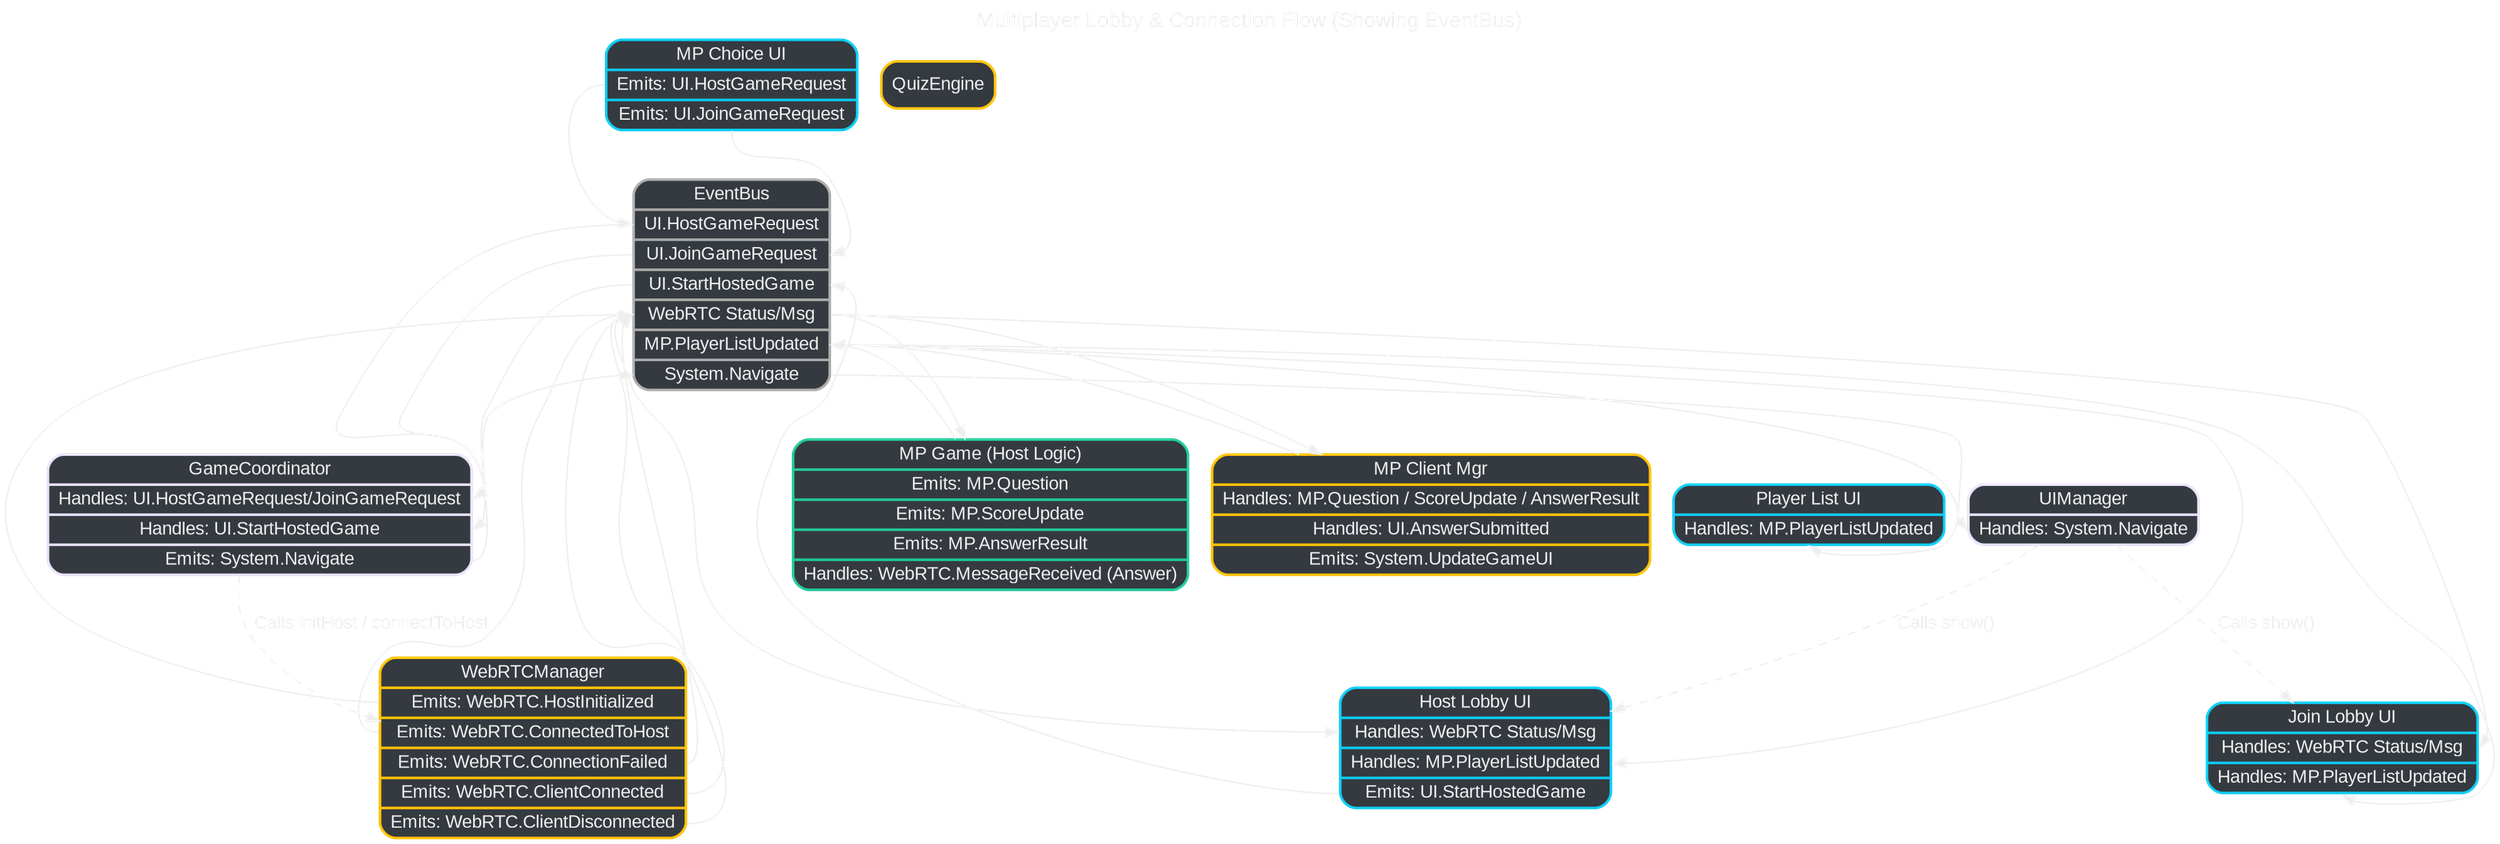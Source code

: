 digraph MPLobby_WithBus {
    rankdir=TD;
    sep="0.6";
    overlap=false;
    bgcolor="transparent";
    fontname="Arial";
    node [shape=box, style="rounded,filled", fontcolor="#eeeeee", color="#eeeeee", fontname="Arial"];
    edge [fontcolor="#eeeeee", color="#eeeeee", fontname="Arial"];
    graph [label="Multiplayer Lobby & Connection Flow (Showing EventBus)", labelloc=t, fontsize=16, fontcolor="#eeeeee"];

    // Node Styles (Dark fill, specific border remains)
    MultiplayerChoiceComponent [shape="record", fillcolor="#343a40", color="#0dcaf0", penwidth=2,
                                label="{ MP Choice UI | {<emits_host> Emits: UI.HostGameRequest} | {<emits_join> Emits: UI.JoinGameRequest} }"]; // Specific emits
    HostLobbyComponent [shape="record", fillcolor="#343a40", color="#0dcaf0", penwidth=2,
                        label="{ Host Lobby UI | {<handles_rtc> Handles: WebRTC Status/Msg} | {<handles_state> Handles: MP.PlayerListUpdated} | {<emits_start> Emits: UI.StartHostedGame} }"]; // Specific emits/handles
    JoinLobbyComponent [shape="record", fillcolor="#343a40", color="#0dcaf0", penwidth=2,
                        label="{ Join Lobby UI | {<handles_rtc> Handles: WebRTC Status/Msg} | {<handles_state> Handles: MP.PlayerListUpdated} }"]; // Specific handles
    PlayerListComponent [shape="record", fillcolor="#343a40", color="#0dcaf0", penwidth=2,
                         label="{ Player List UI | {<handles_state> Handles: MP.PlayerListUpdated} }"]; // Specific handles
    GameCoordinator [shape="record", fillcolor="#343a40", color="#e6e0f8", penwidth=2,
                     label="{ GameCoordinator | {<handles_choice> Handles: UI.HostGameRequest/JoinGameRequest} | {<handles_lobby> Handles: UI.StartHostedGame} | {<emits_nav> Emits: System.Navigate} }"]; // Specific handles/emits
    UIManager [shape="record", fillcolor="#343a40", color="#e6e0f8", penwidth=2,
               label="{ UIManager | {<handles_nav> Handles: System.Navigate} }"];
    WebRTCManager [shape="record", fillcolor="#343a40", color="#ffc107", penwidth=2,
                   label="{ WebRTCManager | {<emits_init> Emits: WebRTC.HostInitialized} | {<emits_conn> Emits: WebRTC.ConnectedToHost} | {<emits_fail> Emits: WebRTC.ConnectionFailed} | {<emits_cli_conn> Emits: WebRTC.ClientConnected} | {<emits_cli_dis> Emits: WebRTC.ClientDisconnected} }"]; // Specific emits
    MultiplayerGame [shape="record", fillcolor="#343a40", color="#20c997", penwidth=2,
                     label="{ MP Game (Host Logic) | {<emits_q> Emits: MP.Question} | {<emits_score> Emits: MP.ScoreUpdate} | {<emits_result> Emits: MP.AnswerResult} | {<handles_answer> Handles: WebRTC.MessageReceived (Answer)} }"]; // Specific emits/handles
    MultiplayerClientManager [shape="record", style="rounded,filled", fillcolor="#343a40", color="#ffc107", penwidth=2,
                              label="{ MP Client Mgr | {<handles_sync> Handles: MP.Question / ScoreUpdate / AnswerResult} | {<handles_ui_in> Handles: UI.AnswerSubmitted} | {<emits_ui_out> Emits: System.UpdateGameUI} }"];
    QuizEngine [label="QuizEngine", style="rounded,filled", fillcolor="#343a40", color="#ffc107", penwidth=2];

    // EventBus: Specific events or useful groups for lobby flow
    EventBus [shape="record", fillcolor="#343a40", color="#aaaaaa", penwidth=2,
              label="{ EventBus | {<evUIHost> UI.HostGameRequest} | {<evUIJoin> UI.JoinGameRequest} | {<evUIStart> UI.StartHostedGame} | {<evWebRTC> WebRTC Status/Msg} | {<evMPState> MP.PlayerListUpdated} | {<evNav> System.Navigate} }"]; // More specific UI ports

    // 1. User Chooses Host/Join (Specific Events)
    MultiplayerChoiceComponent:emits_host -> EventBus:evUIHost; MultiplayerChoiceComponent:emits_join -> EventBus:evUIJoin;
    EventBus:evUIHost -> GameCoordinator:handles_choice; EventBus:evUIJoin -> GameCoordinator:handles_choice;

    // 2. Coordinator Initiates Connection (Direct Call + Event)
    GameCoordinator -> WebRTCManager [label=" Calls initHost / connectToHost", style=dashed];
    GameCoordinator:emits_nav -> EventBus:evNav [label=""];
    EventBus:evNav -> UIManager:handles_nav;
    UIManager -> HostLobbyComponent [label=" Calls show()", style=dashed]; UIManager -> JoinLobbyComponent [label=" Calls show()", style=dashed];

    // 3. WebRTC Reports Status (Specific Events -> Grouped Port)
    WebRTCManager:emits_init -> EventBus:evWebRTC [label=""];
    WebRTCManager:emits_conn -> EventBus:evWebRTC [label=""];
    WebRTCManager:emits_fail -> EventBus:evWebRTC [label=""];
    EventBus:evWebRTC -> HostLobbyComponent:handles_rtc [label=""];
    EventBus:evWebRTC -> JoinLobbyComponent:handles_rtc [label=""];
    EventBus:evWebRTC -> MultiplayerClientManager:handles_rtc [label=""]; // Client manager needs connected/failed status

    // 4. Client Connects / Disconnects (Specific Events -> Grouped Port)
    WebRTCManager:emits_cli_conn -> EventBus:evWebRTC [label=""];
    WebRTCManager:emits_cli_dis -> EventBus:evWebRTC [label=""];

    // 5. Host/Client Manager Notified (Handles Grouped Event)
    EventBus:evWebRTC -> MultiplayerGame:handles_rtc [label=""]; // Host needs connect/disconnect
    // Client manager already handled its connect/fail status in step 3

    // 6. Host/Client Managers Update Player State (Specific Event)
    MultiplayerGame:emits_state -> EventBus:evMPState [label=""];
    MultiplayerClientManager:emits_state -> EventBus:evMPState [label=""]; // Client relays state from host

    // 7. UI Updates Player List (Handles Specific Event)
    EventBus:evMPState -> HostLobbyComponent:handles_state [label=""];
    EventBus:evMPState -> JoinLobbyComponent:handles_state [label=""];
    EventBus:evMPState -> PlayerListComponent:handles_state [label=""];

    // 8. Host Starts Game (Specific Event)
    HostLobbyComponent:emits_start -> EventBus:evUIStart [label=""];
    EventBus:evUIStart -> GameCoordinator:handles_lobby [label=""];
} 